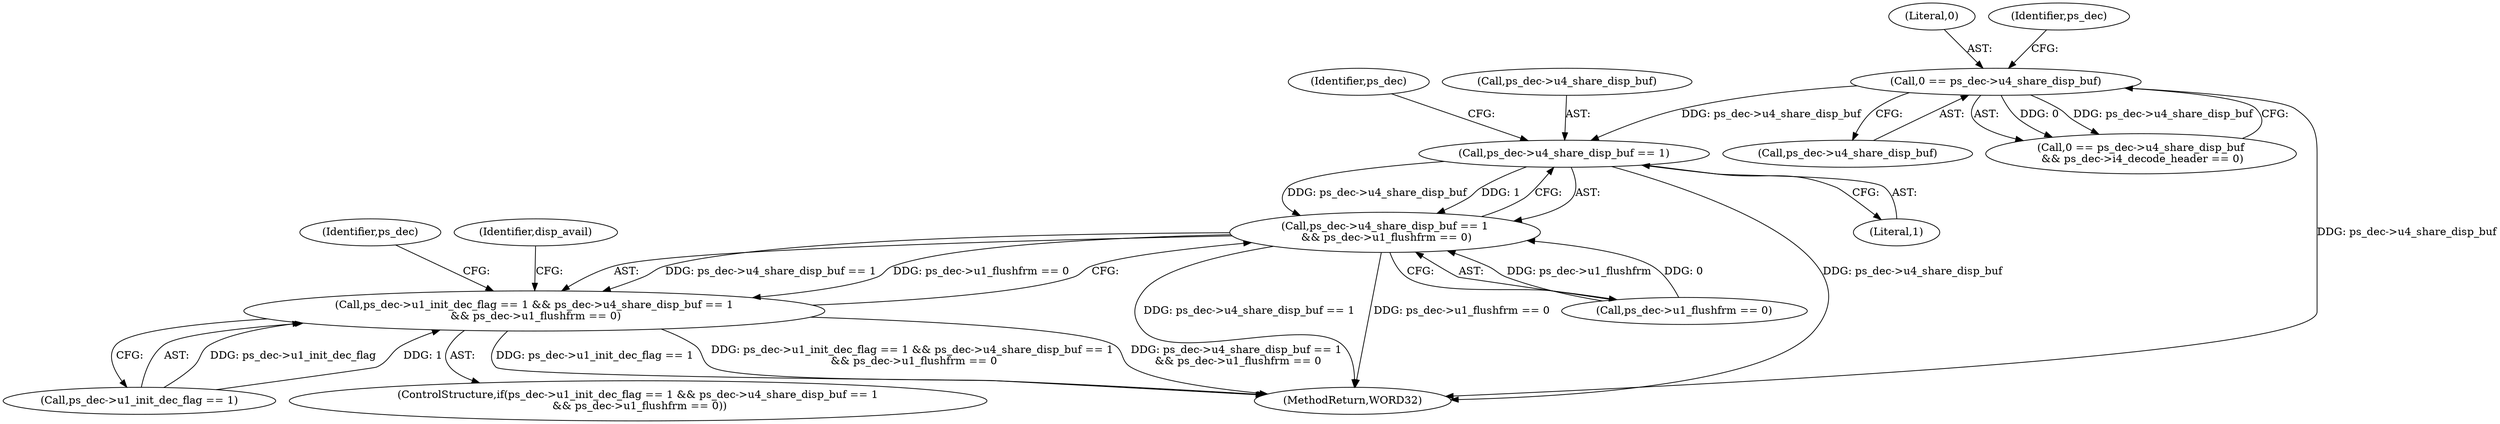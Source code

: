 digraph "0_Android_e86d3cfd2bc28dac421092106751e5638d54a848@pointer" {
"1000536" [label="(Call,ps_dec->u4_share_disp_buf == 1)"];
"1000362" [label="(Call,0 == ps_dec->u4_share_disp_buf)"];
"1000535" [label="(Call,ps_dec->u4_share_disp_buf == 1\n && ps_dec->u1_flushfrm == 0)"];
"1000529" [label="(Call,ps_dec->u1_init_dec_flag == 1 && ps_dec->u4_share_disp_buf == 1\n && ps_dec->u1_flushfrm == 0)"];
"1000364" [label="(Call,ps_dec->u4_share_disp_buf)"];
"1000543" [label="(Identifier,ps_dec)"];
"1000530" [label="(Call,ps_dec->u1_init_dec_flag == 1)"];
"1000705" [label="(Identifier,ps_dec)"];
"1000363" [label="(Literal,0)"];
"1000362" [label="(Call,0 == ps_dec->u4_share_disp_buf)"];
"1000540" [label="(Literal,1)"];
"1002270" [label="(MethodReturn,WORD32)"];
"1000529" [label="(Call,ps_dec->u1_init_dec_flag == 1 && ps_dec->u4_share_disp_buf == 1\n && ps_dec->u1_flushfrm == 0)"];
"1000541" [label="(Call,ps_dec->u1_flushfrm == 0)"];
"1000536" [label="(Call,ps_dec->u4_share_disp_buf == 1)"];
"1000537" [label="(Call,ps_dec->u4_share_disp_buf)"];
"1000535" [label="(Call,ps_dec->u4_share_disp_buf == 1\n && ps_dec->u1_flushfrm == 0)"];
"1000369" [label="(Identifier,ps_dec)"];
"1000528" [label="(ControlStructure,if(ps_dec->u1_init_dec_flag == 1 && ps_dec->u4_share_disp_buf == 1\n && ps_dec->u1_flushfrm == 0))"];
"1000361" [label="(Call,0 == ps_dec->u4_share_disp_buf\n && ps_dec->i4_decode_header == 0)"];
"1000550" [label="(Identifier,disp_avail)"];
"1000536" -> "1000535"  [label="AST: "];
"1000536" -> "1000540"  [label="CFG: "];
"1000537" -> "1000536"  [label="AST: "];
"1000540" -> "1000536"  [label="AST: "];
"1000543" -> "1000536"  [label="CFG: "];
"1000535" -> "1000536"  [label="CFG: "];
"1000536" -> "1002270"  [label="DDG: ps_dec->u4_share_disp_buf"];
"1000536" -> "1000535"  [label="DDG: ps_dec->u4_share_disp_buf"];
"1000536" -> "1000535"  [label="DDG: 1"];
"1000362" -> "1000536"  [label="DDG: ps_dec->u4_share_disp_buf"];
"1000362" -> "1000361"  [label="AST: "];
"1000362" -> "1000364"  [label="CFG: "];
"1000363" -> "1000362"  [label="AST: "];
"1000364" -> "1000362"  [label="AST: "];
"1000369" -> "1000362"  [label="CFG: "];
"1000361" -> "1000362"  [label="CFG: "];
"1000362" -> "1002270"  [label="DDG: ps_dec->u4_share_disp_buf"];
"1000362" -> "1000361"  [label="DDG: 0"];
"1000362" -> "1000361"  [label="DDG: ps_dec->u4_share_disp_buf"];
"1000535" -> "1000529"  [label="AST: "];
"1000535" -> "1000541"  [label="CFG: "];
"1000541" -> "1000535"  [label="AST: "];
"1000529" -> "1000535"  [label="CFG: "];
"1000535" -> "1002270"  [label="DDG: ps_dec->u4_share_disp_buf == 1"];
"1000535" -> "1002270"  [label="DDG: ps_dec->u1_flushfrm == 0"];
"1000535" -> "1000529"  [label="DDG: ps_dec->u4_share_disp_buf == 1"];
"1000535" -> "1000529"  [label="DDG: ps_dec->u1_flushfrm == 0"];
"1000541" -> "1000535"  [label="DDG: ps_dec->u1_flushfrm"];
"1000541" -> "1000535"  [label="DDG: 0"];
"1000529" -> "1000528"  [label="AST: "];
"1000529" -> "1000530"  [label="CFG: "];
"1000530" -> "1000529"  [label="AST: "];
"1000550" -> "1000529"  [label="CFG: "];
"1000705" -> "1000529"  [label="CFG: "];
"1000529" -> "1002270"  [label="DDG: ps_dec->u1_init_dec_flag == 1"];
"1000529" -> "1002270"  [label="DDG: ps_dec->u1_init_dec_flag == 1 && ps_dec->u4_share_disp_buf == 1\n && ps_dec->u1_flushfrm == 0"];
"1000529" -> "1002270"  [label="DDG: ps_dec->u4_share_disp_buf == 1\n && ps_dec->u1_flushfrm == 0"];
"1000530" -> "1000529"  [label="DDG: ps_dec->u1_init_dec_flag"];
"1000530" -> "1000529"  [label="DDG: 1"];
}
